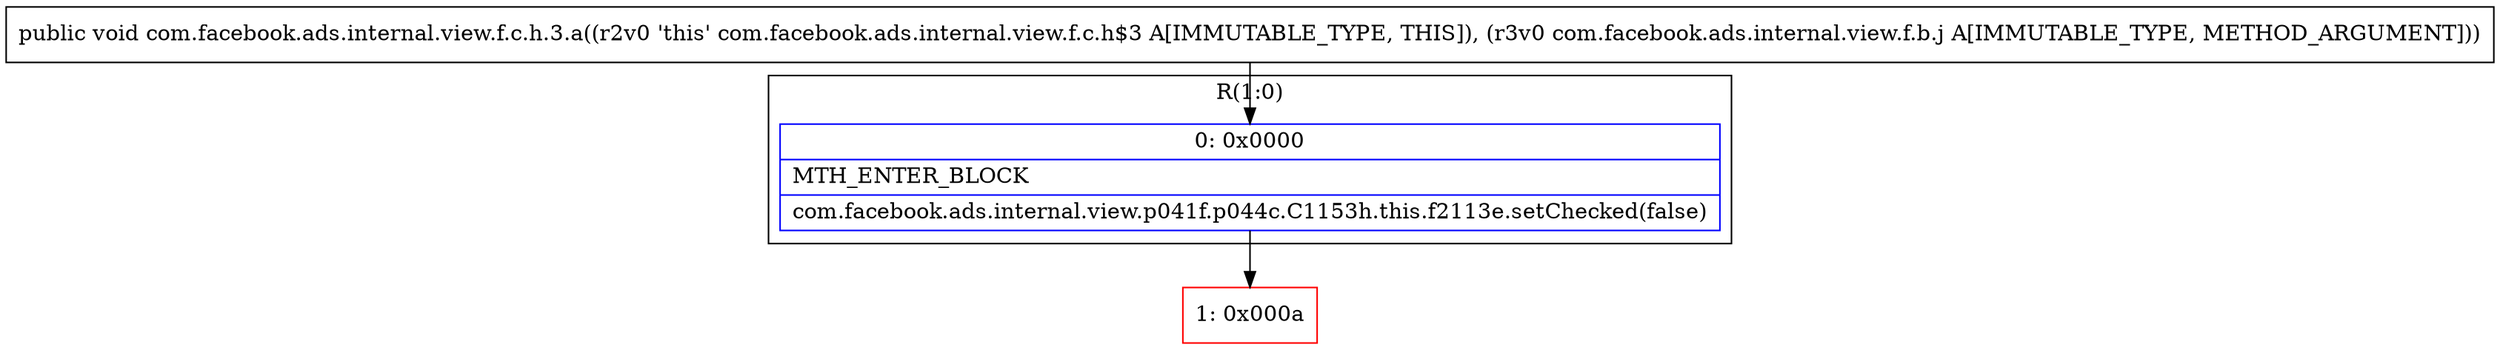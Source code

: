 digraph "CFG forcom.facebook.ads.internal.view.f.c.h.3.a(Lcom\/facebook\/ads\/internal\/view\/f\/b\/j;)V" {
subgraph cluster_Region_2048800463 {
label = "R(1:0)";
node [shape=record,color=blue];
Node_0 [shape=record,label="{0\:\ 0x0000|MTH_ENTER_BLOCK\l|com.facebook.ads.internal.view.p041f.p044c.C1153h.this.f2113e.setChecked(false)\l}"];
}
Node_1 [shape=record,color=red,label="{1\:\ 0x000a}"];
MethodNode[shape=record,label="{public void com.facebook.ads.internal.view.f.c.h.3.a((r2v0 'this' com.facebook.ads.internal.view.f.c.h$3 A[IMMUTABLE_TYPE, THIS]), (r3v0 com.facebook.ads.internal.view.f.b.j A[IMMUTABLE_TYPE, METHOD_ARGUMENT])) }"];
MethodNode -> Node_0;
Node_0 -> Node_1;
}

